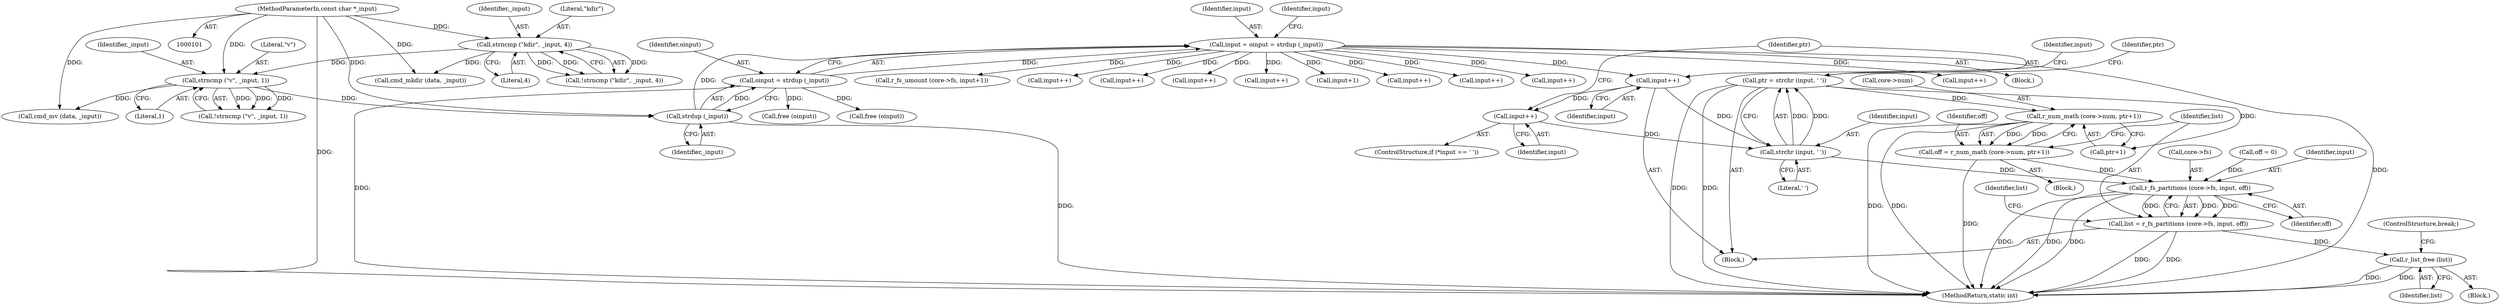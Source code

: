 digraph "0_radare2_65000a7fd9eea62359e6d6714f17b94a99a82edd@pointer" {
"1000363" [label="(Call,r_num_math (core->num, ptr+1))"];
"1000349" [label="(Call,ptr = strchr (input, ' '))"];
"1000351" [label="(Call,strchr (input, ' '))"];
"1000347" [label="(Call,input++)"];
"1000340" [label="(Call,input++)"];
"1000147" [label="(Call,input = oinput = strdup (_input))"];
"1000149" [label="(Call,oinput = strdup (_input))"];
"1000151" [label="(Call,strdup (_input))"];
"1000138" [label="(Call,strncmp (\"v\", _input, 1))"];
"1000127" [label="(Call,strncmp (\"kdir\", _input, 4))"];
"1000103" [label="(MethodParameterIn,const char *_input)"];
"1000361" [label="(Call,off = r_num_math (core->num, ptr+1))"];
"1000372" [label="(Call,r_fs_partitions (core->fs, input, off))"];
"1000370" [label="(Call,list = r_fs_partitions (core->fs, input, off))"];
"1000400" [label="(Call,r_list_free (list))"];
"1000361" [label="(Call,off = r_num_math (core->num, ptr+1))"];
"1000249" [label="(Call,r_fs_umount (core->fs, input+1))"];
"1000130" [label="(Literal,4)"];
"1000580" [label="(Call,input++)"];
"1000401" [label="(Identifier,list)"];
"1000539" [label="(Call,input++)"];
"1000355" [label="(Identifier,ptr)"];
"1000138" [label="(Call,strncmp (\"v\", _input, 1))"];
"1000454" [label="(Call,input++)"];
"1000106" [label="(Call,off = 0)"];
"1000672" [label="(MethodReturn,static int)"];
"1000405" [label="(ControlStructure,break;)"];
"1000340" [label="(Call,input++)"];
"1000151" [label="(Call,strdup (_input))"];
"1000303" [label="(Call,input++)"];
"1000347" [label="(Call,input++)"];
"1000371" [label="(Identifier,list)"];
"1000356" [label="(Block,)"];
"1000144" [label="(Call,cmd_mv (data, _input))"];
"1000127" [label="(Call,strncmp (\"kdir\", _input, 4))"];
"1000380" [label="(Block,)"];
"1000253" [label="(Call,input+1)"];
"1000133" [label="(Call,cmd_mkdir (data, _input))"];
"1000141" [label="(Literal,1)"];
"1000363" [label="(Call,r_num_math (core->num, ptr+1))"];
"1000362" [label="(Identifier,off)"];
"1000379" [label="(Identifier,list)"];
"1000668" [label="(Call,free (oinput))"];
"1000407" [label="(Call,input++)"];
"1000528" [label="(Call,input++)"];
"1000639" [label="(Call,input++)"];
"1000129" [label="(Identifier,_input)"];
"1000376" [label="(Identifier,input)"];
"1000342" [label="(ControlStructure,if (*input == ' '))"];
"1000147" [label="(Call,input = oinput = strdup (_input))"];
"1000156" [label="(Block,)"];
"1000137" [label="(Call,!strncmp (\"v\", _input, 1))"];
"1000150" [label="(Identifier,oinput)"];
"1000152" [label="(Identifier,_input)"];
"1000635" [label="(Call,free (oinput))"];
"1000345" [label="(Identifier,input)"];
"1000370" [label="(Call,list = r_fs_partitions (core->fs, input, off))"];
"1000367" [label="(Call,ptr+1)"];
"1000349" [label="(Call,ptr = strchr (input, ' '))"];
"1000128" [label="(Literal,\"kdir\")"];
"1000377" [label="(Identifier,off)"];
"1000149" [label="(Call,oinput = strdup (_input))"];
"1000400" [label="(Call,r_list_free (list))"];
"1000350" [label="(Identifier,ptr)"];
"1000352" [label="(Identifier,input)"];
"1000353" [label="(Literal,' ')"];
"1000348" [label="(Identifier,input)"];
"1000158" [label="(Call,input++)"];
"1000372" [label="(Call,r_fs_partitions (core->fs, input, off))"];
"1000364" [label="(Call,core->num)"];
"1000341" [label="(Identifier,input)"];
"1000351" [label="(Call,strchr (input, ' '))"];
"1000148" [label="(Identifier,input)"];
"1000155" [label="(Identifier,input)"];
"1000139" [label="(Literal,\"v\")"];
"1000103" [label="(MethodParameterIn,const char *_input)"];
"1000126" [label="(Call,!strncmp (\"kdir\", _input, 4))"];
"1000104" [label="(Block,)"];
"1000373" [label="(Call,core->fs)"];
"1000140" [label="(Identifier,_input)"];
"1000363" -> "1000361"  [label="AST: "];
"1000363" -> "1000367"  [label="CFG: "];
"1000364" -> "1000363"  [label="AST: "];
"1000367" -> "1000363"  [label="AST: "];
"1000361" -> "1000363"  [label="CFG: "];
"1000363" -> "1000672"  [label="DDG: "];
"1000363" -> "1000672"  [label="DDG: "];
"1000363" -> "1000361"  [label="DDG: "];
"1000363" -> "1000361"  [label="DDG: "];
"1000349" -> "1000363"  [label="DDG: "];
"1000349" -> "1000156"  [label="AST: "];
"1000349" -> "1000351"  [label="CFG: "];
"1000350" -> "1000349"  [label="AST: "];
"1000351" -> "1000349"  [label="AST: "];
"1000355" -> "1000349"  [label="CFG: "];
"1000349" -> "1000672"  [label="DDG: "];
"1000349" -> "1000672"  [label="DDG: "];
"1000351" -> "1000349"  [label="DDG: "];
"1000351" -> "1000349"  [label="DDG: "];
"1000349" -> "1000367"  [label="DDG: "];
"1000351" -> "1000353"  [label="CFG: "];
"1000352" -> "1000351"  [label="AST: "];
"1000353" -> "1000351"  [label="AST: "];
"1000347" -> "1000351"  [label="DDG: "];
"1000340" -> "1000351"  [label="DDG: "];
"1000351" -> "1000372"  [label="DDG: "];
"1000347" -> "1000342"  [label="AST: "];
"1000347" -> "1000348"  [label="CFG: "];
"1000348" -> "1000347"  [label="AST: "];
"1000350" -> "1000347"  [label="CFG: "];
"1000340" -> "1000347"  [label="DDG: "];
"1000340" -> "1000156"  [label="AST: "];
"1000340" -> "1000341"  [label="CFG: "];
"1000341" -> "1000340"  [label="AST: "];
"1000345" -> "1000340"  [label="CFG: "];
"1000147" -> "1000340"  [label="DDG: "];
"1000147" -> "1000104"  [label="AST: "];
"1000147" -> "1000149"  [label="CFG: "];
"1000148" -> "1000147"  [label="AST: "];
"1000149" -> "1000147"  [label="AST: "];
"1000155" -> "1000147"  [label="CFG: "];
"1000147" -> "1000672"  [label="DDG: "];
"1000149" -> "1000147"  [label="DDG: "];
"1000151" -> "1000147"  [label="DDG: "];
"1000147" -> "1000158"  [label="DDG: "];
"1000147" -> "1000249"  [label="DDG: "];
"1000147" -> "1000253"  [label="DDG: "];
"1000147" -> "1000303"  [label="DDG: "];
"1000147" -> "1000407"  [label="DDG: "];
"1000147" -> "1000454"  [label="DDG: "];
"1000147" -> "1000528"  [label="DDG: "];
"1000147" -> "1000539"  [label="DDG: "];
"1000147" -> "1000580"  [label="DDG: "];
"1000147" -> "1000639"  [label="DDG: "];
"1000149" -> "1000151"  [label="CFG: "];
"1000150" -> "1000149"  [label="AST: "];
"1000151" -> "1000149"  [label="AST: "];
"1000149" -> "1000672"  [label="DDG: "];
"1000151" -> "1000149"  [label="DDG: "];
"1000149" -> "1000635"  [label="DDG: "];
"1000149" -> "1000668"  [label="DDG: "];
"1000151" -> "1000152"  [label="CFG: "];
"1000152" -> "1000151"  [label="AST: "];
"1000151" -> "1000672"  [label="DDG: "];
"1000138" -> "1000151"  [label="DDG: "];
"1000103" -> "1000151"  [label="DDG: "];
"1000138" -> "1000137"  [label="AST: "];
"1000138" -> "1000141"  [label="CFG: "];
"1000139" -> "1000138"  [label="AST: "];
"1000140" -> "1000138"  [label="AST: "];
"1000141" -> "1000138"  [label="AST: "];
"1000137" -> "1000138"  [label="CFG: "];
"1000138" -> "1000137"  [label="DDG: "];
"1000138" -> "1000137"  [label="DDG: "];
"1000138" -> "1000137"  [label="DDG: "];
"1000127" -> "1000138"  [label="DDG: "];
"1000103" -> "1000138"  [label="DDG: "];
"1000138" -> "1000144"  [label="DDG: "];
"1000127" -> "1000126"  [label="AST: "];
"1000127" -> "1000130"  [label="CFG: "];
"1000128" -> "1000127"  [label="AST: "];
"1000129" -> "1000127"  [label="AST: "];
"1000130" -> "1000127"  [label="AST: "];
"1000126" -> "1000127"  [label="CFG: "];
"1000127" -> "1000126"  [label="DDG: "];
"1000127" -> "1000126"  [label="DDG: "];
"1000127" -> "1000126"  [label="DDG: "];
"1000103" -> "1000127"  [label="DDG: "];
"1000127" -> "1000133"  [label="DDG: "];
"1000103" -> "1000101"  [label="AST: "];
"1000103" -> "1000672"  [label="DDG: "];
"1000103" -> "1000133"  [label="DDG: "];
"1000103" -> "1000144"  [label="DDG: "];
"1000361" -> "1000356"  [label="AST: "];
"1000362" -> "1000361"  [label="AST: "];
"1000371" -> "1000361"  [label="CFG: "];
"1000361" -> "1000672"  [label="DDG: "];
"1000361" -> "1000372"  [label="DDG: "];
"1000372" -> "1000370"  [label="AST: "];
"1000372" -> "1000377"  [label="CFG: "];
"1000373" -> "1000372"  [label="AST: "];
"1000376" -> "1000372"  [label="AST: "];
"1000377" -> "1000372"  [label="AST: "];
"1000370" -> "1000372"  [label="CFG: "];
"1000372" -> "1000672"  [label="DDG: "];
"1000372" -> "1000672"  [label="DDG: "];
"1000372" -> "1000672"  [label="DDG: "];
"1000372" -> "1000370"  [label="DDG: "];
"1000372" -> "1000370"  [label="DDG: "];
"1000372" -> "1000370"  [label="DDG: "];
"1000106" -> "1000372"  [label="DDG: "];
"1000370" -> "1000156"  [label="AST: "];
"1000371" -> "1000370"  [label="AST: "];
"1000379" -> "1000370"  [label="CFG: "];
"1000370" -> "1000672"  [label="DDG: "];
"1000370" -> "1000672"  [label="DDG: "];
"1000370" -> "1000400"  [label="DDG: "];
"1000400" -> "1000380"  [label="AST: "];
"1000400" -> "1000401"  [label="CFG: "];
"1000401" -> "1000400"  [label="AST: "];
"1000405" -> "1000400"  [label="CFG: "];
"1000400" -> "1000672"  [label="DDG: "];
"1000400" -> "1000672"  [label="DDG: "];
}
